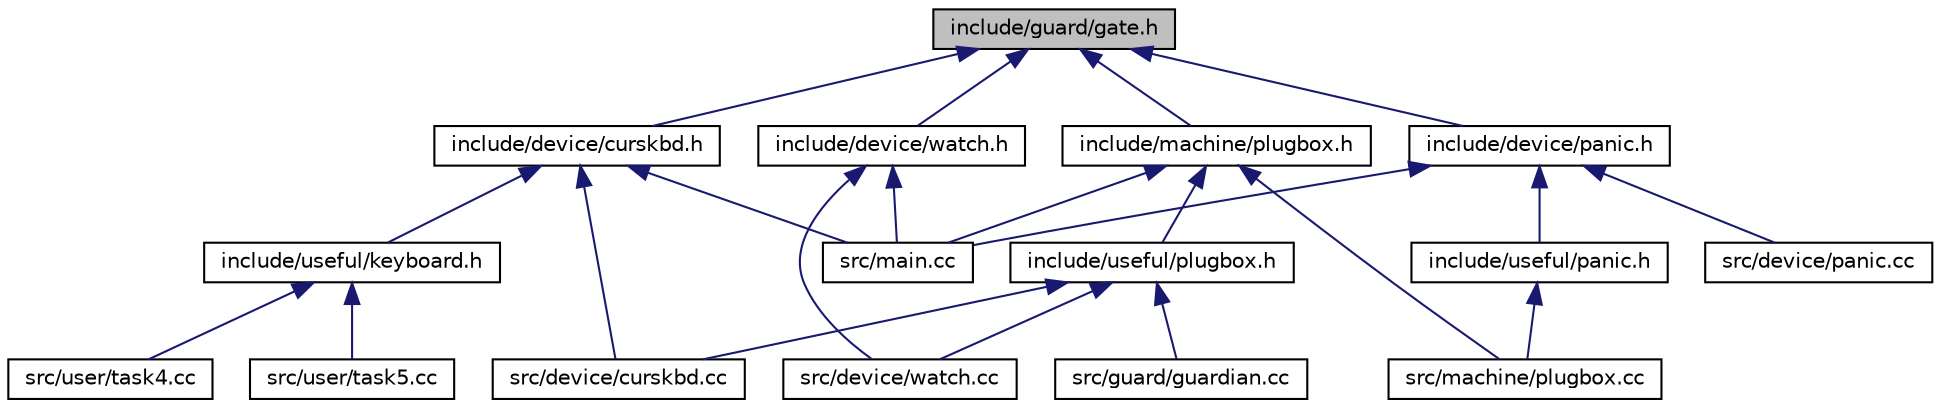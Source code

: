 digraph G
{
  bgcolor="transparent";
  edge [fontname="Helvetica",fontsize="10",labelfontname="Helvetica",labelfontsize="10"];
  node [fontname="Helvetica",fontsize="10",shape=record];
  Node1 [label="include/guard/gate.h",height=0.2,width=0.4,color="black", fillcolor="grey75", style="filled" fontcolor="black"];
  Node1 -> Node2 [dir="back",color="midnightblue",fontsize="10",style="solid",fontname="Helvetica"];
  Node2 [label="include/device/curskbd.h",height=0.2,width=0.4,color="black",URL="$curskbd_8h.html"];
  Node2 -> Node3 [dir="back",color="midnightblue",fontsize="10",style="solid",fontname="Helvetica"];
  Node3 [label="include/useful/keyboard.h",height=0.2,width=0.4,color="black",URL="$keyboard_8h.html"];
  Node3 -> Node4 [dir="back",color="midnightblue",fontsize="10",style="solid",fontname="Helvetica"];
  Node4 [label="src/user/task4.cc",height=0.2,width=0.4,color="black",URL="$task4_8cc.html"];
  Node3 -> Node5 [dir="back",color="midnightblue",fontsize="10",style="solid",fontname="Helvetica"];
  Node5 [label="src/user/task5.cc",height=0.2,width=0.4,color="black",URL="$task5_8cc.html"];
  Node2 -> Node6 [dir="back",color="midnightblue",fontsize="10",style="solid",fontname="Helvetica"];
  Node6 [label="src/device/curskbd.cc",height=0.2,width=0.4,color="black",URL="$curskbd_8cc.html"];
  Node2 -> Node7 [dir="back",color="midnightblue",fontsize="10",style="solid",fontname="Helvetica"];
  Node7 [label="src/main.cc",height=0.2,width=0.4,color="black",URL="$main_8cc.html"];
  Node1 -> Node8 [dir="back",color="midnightblue",fontsize="10",style="solid",fontname="Helvetica"];
  Node8 [label="include/device/panic.h",height=0.2,width=0.4,color="black",URL="$device_2panic_8h.html"];
  Node8 -> Node9 [dir="back",color="midnightblue",fontsize="10",style="solid",fontname="Helvetica"];
  Node9 [label="include/useful/panic.h",height=0.2,width=0.4,color="black",URL="$useful_2panic_8h.html"];
  Node9 -> Node10 [dir="back",color="midnightblue",fontsize="10",style="solid",fontname="Helvetica"];
  Node10 [label="src/machine/plugbox.cc",height=0.2,width=0.4,color="black",URL="$plugbox_8cc.html"];
  Node8 -> Node11 [dir="back",color="midnightblue",fontsize="10",style="solid",fontname="Helvetica"];
  Node11 [label="src/device/panic.cc",height=0.2,width=0.4,color="black",URL="$panic_8cc.html"];
  Node8 -> Node7 [dir="back",color="midnightblue",fontsize="10",style="solid",fontname="Helvetica"];
  Node1 -> Node12 [dir="back",color="midnightblue",fontsize="10",style="solid",fontname="Helvetica"];
  Node12 [label="include/device/watch.h",height=0.2,width=0.4,color="black",URL="$watch_8h.html"];
  Node12 -> Node13 [dir="back",color="midnightblue",fontsize="10",style="solid",fontname="Helvetica"];
  Node13 [label="src/device/watch.cc",height=0.2,width=0.4,color="black",URL="$watch_8cc.html"];
  Node12 -> Node7 [dir="back",color="midnightblue",fontsize="10",style="solid",fontname="Helvetica"];
  Node1 -> Node14 [dir="back",color="midnightblue",fontsize="10",style="solid",fontname="Helvetica"];
  Node14 [label="include/machine/plugbox.h",height=0.2,width=0.4,color="black",URL="$machine_2plugbox_8h.html"];
  Node14 -> Node15 [dir="back",color="midnightblue",fontsize="10",style="solid",fontname="Helvetica"];
  Node15 [label="include/useful/plugbox.h",height=0.2,width=0.4,color="black",URL="$useful_2plugbox_8h.html"];
  Node15 -> Node6 [dir="back",color="midnightblue",fontsize="10",style="solid",fontname="Helvetica"];
  Node15 -> Node13 [dir="back",color="midnightblue",fontsize="10",style="solid",fontname="Helvetica"];
  Node15 -> Node16 [dir="back",color="midnightblue",fontsize="10",style="solid",fontname="Helvetica"];
  Node16 [label="src/guard/guardian.cc",height=0.2,width=0.4,color="black",URL="$guardian_8cc.html",tooltip="interrupt handler function"];
  Node14 -> Node10 [dir="back",color="midnightblue",fontsize="10",style="solid",fontname="Helvetica"];
  Node14 -> Node7 [dir="back",color="midnightblue",fontsize="10",style="solid",fontname="Helvetica"];
}
